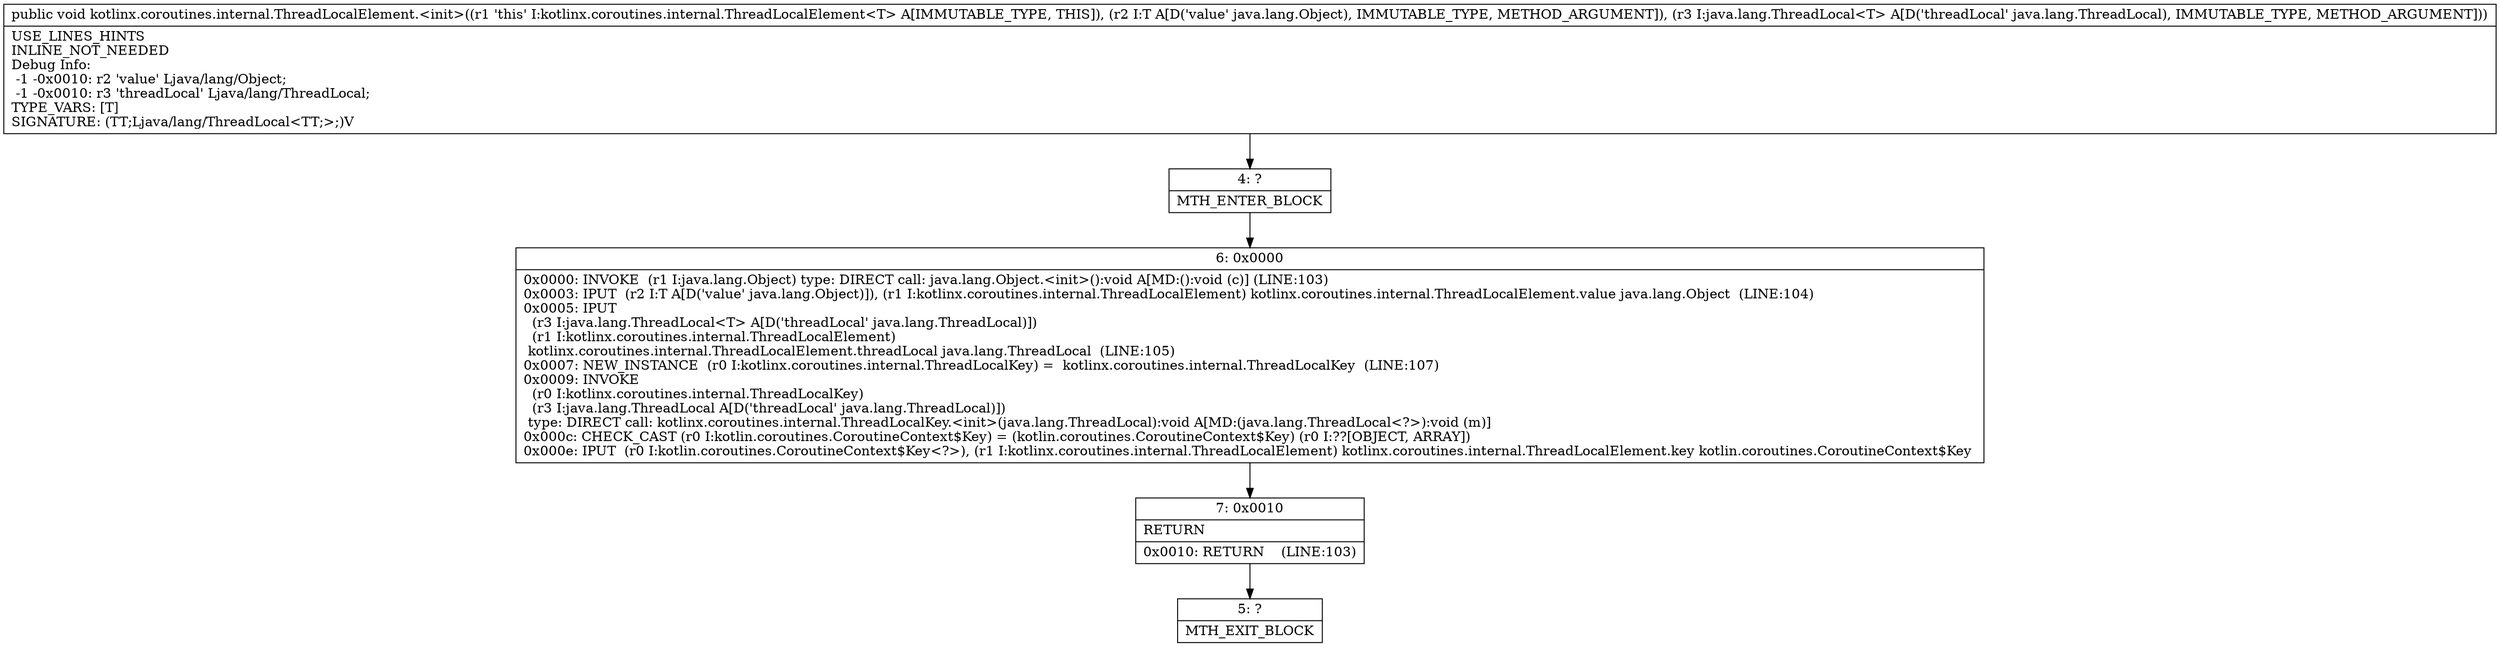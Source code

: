 digraph "CFG forkotlinx.coroutines.internal.ThreadLocalElement.\<init\>(Ljava\/lang\/Object;Ljava\/lang\/ThreadLocal;)V" {
Node_4 [shape=record,label="{4\:\ ?|MTH_ENTER_BLOCK\l}"];
Node_6 [shape=record,label="{6\:\ 0x0000|0x0000: INVOKE  (r1 I:java.lang.Object) type: DIRECT call: java.lang.Object.\<init\>():void A[MD:():void (c)] (LINE:103)\l0x0003: IPUT  (r2 I:T A[D('value' java.lang.Object)]), (r1 I:kotlinx.coroutines.internal.ThreadLocalElement) kotlinx.coroutines.internal.ThreadLocalElement.value java.lang.Object  (LINE:104)\l0x0005: IPUT  \l  (r3 I:java.lang.ThreadLocal\<T\> A[D('threadLocal' java.lang.ThreadLocal)])\l  (r1 I:kotlinx.coroutines.internal.ThreadLocalElement)\l kotlinx.coroutines.internal.ThreadLocalElement.threadLocal java.lang.ThreadLocal  (LINE:105)\l0x0007: NEW_INSTANCE  (r0 I:kotlinx.coroutines.internal.ThreadLocalKey) =  kotlinx.coroutines.internal.ThreadLocalKey  (LINE:107)\l0x0009: INVOKE  \l  (r0 I:kotlinx.coroutines.internal.ThreadLocalKey)\l  (r3 I:java.lang.ThreadLocal A[D('threadLocal' java.lang.ThreadLocal)])\l type: DIRECT call: kotlinx.coroutines.internal.ThreadLocalKey.\<init\>(java.lang.ThreadLocal):void A[MD:(java.lang.ThreadLocal\<?\>):void (m)]\l0x000c: CHECK_CAST (r0 I:kotlin.coroutines.CoroutineContext$Key) = (kotlin.coroutines.CoroutineContext$Key) (r0 I:??[OBJECT, ARRAY]) \l0x000e: IPUT  (r0 I:kotlin.coroutines.CoroutineContext$Key\<?\>), (r1 I:kotlinx.coroutines.internal.ThreadLocalElement) kotlinx.coroutines.internal.ThreadLocalElement.key kotlin.coroutines.CoroutineContext$Key \l}"];
Node_7 [shape=record,label="{7\:\ 0x0010|RETURN\l|0x0010: RETURN    (LINE:103)\l}"];
Node_5 [shape=record,label="{5\:\ ?|MTH_EXIT_BLOCK\l}"];
MethodNode[shape=record,label="{public void kotlinx.coroutines.internal.ThreadLocalElement.\<init\>((r1 'this' I:kotlinx.coroutines.internal.ThreadLocalElement\<T\> A[IMMUTABLE_TYPE, THIS]), (r2 I:T A[D('value' java.lang.Object), IMMUTABLE_TYPE, METHOD_ARGUMENT]), (r3 I:java.lang.ThreadLocal\<T\> A[D('threadLocal' java.lang.ThreadLocal), IMMUTABLE_TYPE, METHOD_ARGUMENT]))  | USE_LINES_HINTS\lINLINE_NOT_NEEDED\lDebug Info:\l  \-1 \-0x0010: r2 'value' Ljava\/lang\/Object;\l  \-1 \-0x0010: r3 'threadLocal' Ljava\/lang\/ThreadLocal;\lTYPE_VARS: [T]\lSIGNATURE: (TT;Ljava\/lang\/ThreadLocal\<TT;\>;)V\l}"];
MethodNode -> Node_4;Node_4 -> Node_6;
Node_6 -> Node_7;
Node_7 -> Node_5;
}

